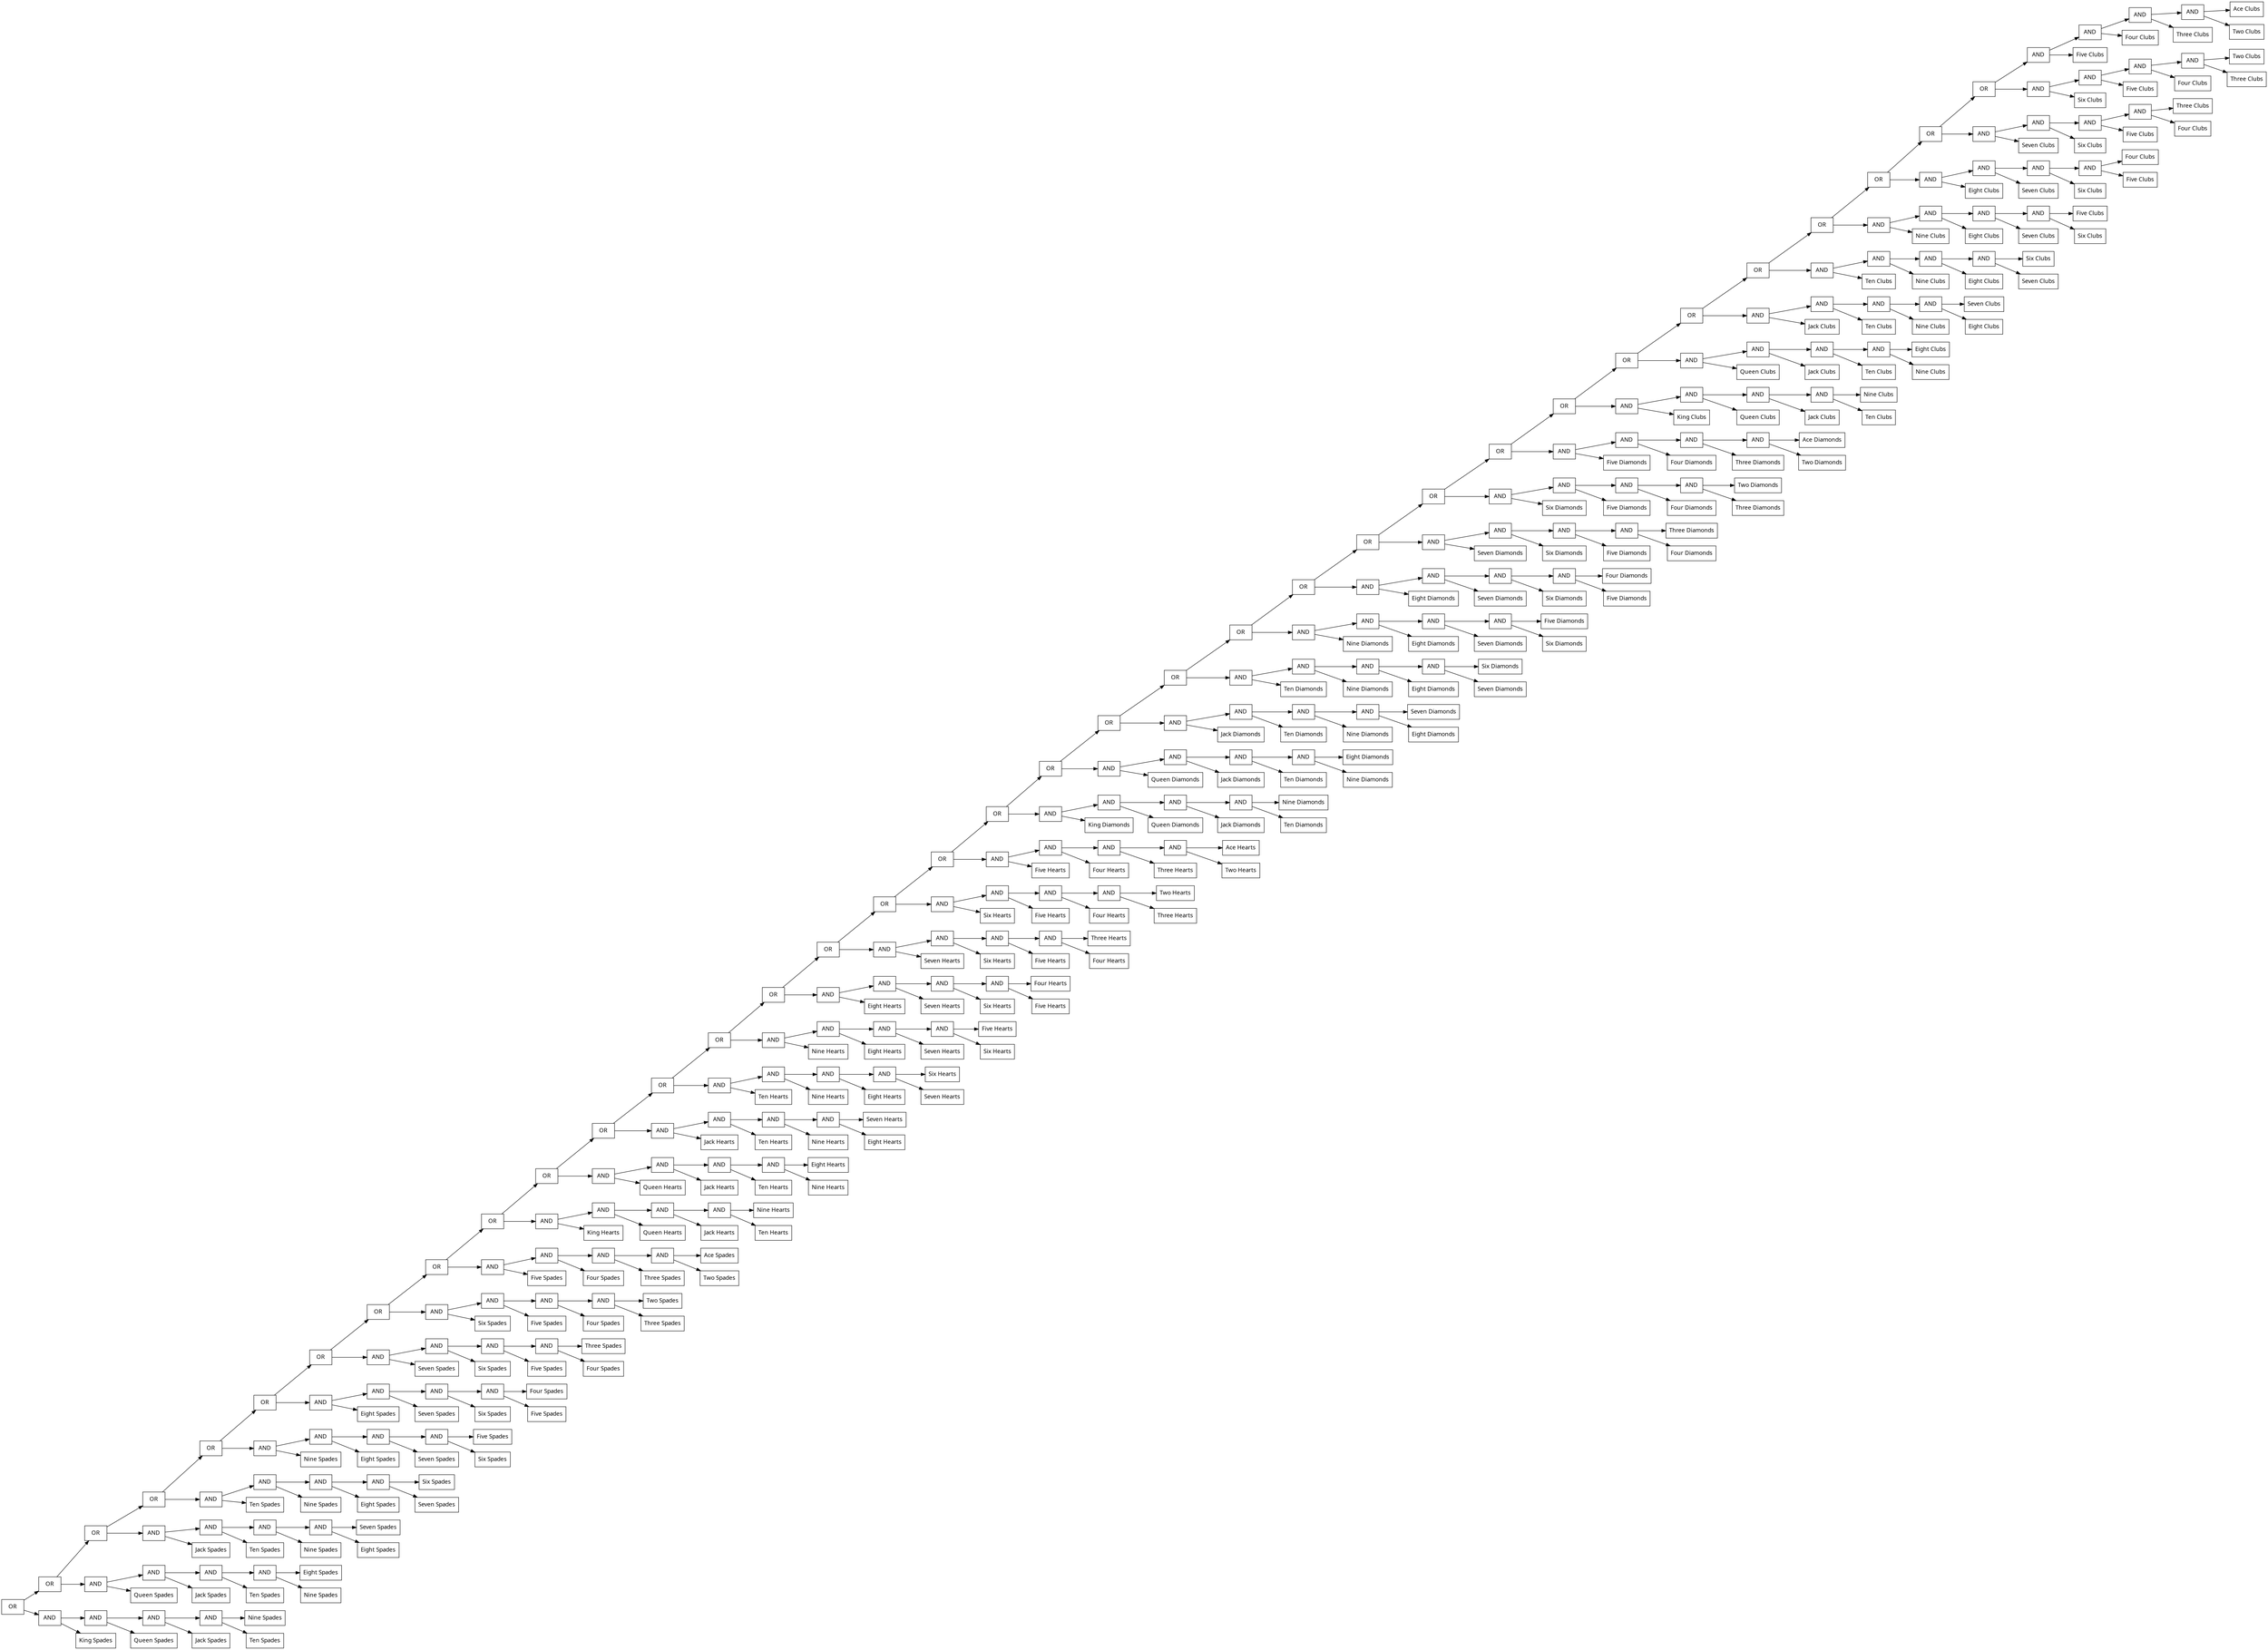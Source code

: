 digraph {
node [shape=record];
node [fontname=Sans];charset="UTF-8" splines=true splines=spline rankdir =LR
3196[label="OR"];
3196->3176;
3196->3195;
3176[label="OR"];
3176->3156;
3176->3175;
3195[label="AND"];
3195->3191;
3195->3194;
3156[label="OR"];
3156->3136;
3156->3155;
3175[label="AND"];
3175->3171;
3175->3174;
3191[label="AND"];
3191->3187;
3191->3190;
3194[label="King Spades"];
3136[label="OR"];
3136->3116;
3136->3135;
3155[label="AND"];
3155->3151;
3155->3154;
3171[label="AND"];
3171->3167;
3171->3170;
3174[label="Queen Spades"];
3187[label="AND"];
3187->3183;
3187->3186;
3190[label="Queen Spades"];
3116[label="OR"];
3116->3096;
3116->3115;
3135[label="AND"];
3135->3131;
3135->3134;
3151[label="AND"];
3151->3147;
3151->3150;
3154[label="Jack Spades"];
3167[label="AND"];
3167->3163;
3167->3166;
3170[label="Jack Spades"];
3183[label="AND"];
3183->3179;
3183->3182;
3186[label="Jack Spades"];
3096[label="OR"];
3096->3076;
3096->3095;
3115[label="AND"];
3115->3111;
3115->3114;
3131[label="AND"];
3131->3127;
3131->3130;
3134[label="Ten Spades"];
3147[label="AND"];
3147->3143;
3147->3146;
3150[label="Ten Spades"];
3163[label="AND"];
3163->3159;
3163->3162;
3166[label="Ten Spades"];
3179[label="Nine Spades"];
3182[label="Ten Spades"];
3076[label="OR"];
3076->3056;
3076->3075;
3095[label="AND"];
3095->3091;
3095->3094;
3111[label="AND"];
3111->3107;
3111->3110;
3114[label="Nine Spades"];
3127[label="AND"];
3127->3123;
3127->3126;
3130[label="Nine Spades"];
3143[label="AND"];
3143->3139;
3143->3142;
3146[label="Nine Spades"];
3159[label="Eight Spades"];
3162[label="Nine Spades"];
3056[label="OR"];
3056->3036;
3056->3055;
3075[label="AND"];
3075->3071;
3075->3074;
3091[label="AND"];
3091->3087;
3091->3090;
3094[label="Eight Spades"];
3107[label="AND"];
3107->3103;
3107->3106;
3110[label="Eight Spades"];
3123[label="AND"];
3123->3119;
3123->3122;
3126[label="Eight Spades"];
3139[label="Seven Spades"];
3142[label="Eight Spades"];
3036[label="OR"];
3036->3016;
3036->3035;
3055[label="AND"];
3055->3051;
3055->3054;
3071[label="AND"];
3071->3067;
3071->3070;
3074[label="Seven Spades"];
3087[label="AND"];
3087->3083;
3087->3086;
3090[label="Seven Spades"];
3103[label="AND"];
3103->3099;
3103->3102;
3106[label="Seven Spades"];
3119[label="Six Spades"];
3122[label="Seven Spades"];
3016[label="OR"];
3016->2996;
3016->3015;
3035[label="AND"];
3035->3031;
3035->3034;
3051[label="AND"];
3051->3047;
3051->3050;
3054[label="Six Spades"];
3067[label="AND"];
3067->3063;
3067->3066;
3070[label="Six Spades"];
3083[label="AND"];
3083->3079;
3083->3082;
3086[label="Six Spades"];
3099[label="Five Spades"];
3102[label="Six Spades"];
2996[label="OR"];
2996->2976;
2996->2995;
3015[label="AND"];
3015->3011;
3015->3014;
3031[label="AND"];
3031->3027;
3031->3030;
3034[label="Five Spades"];
3047[label="AND"];
3047->3043;
3047->3046;
3050[label="Five Spades"];
3063[label="AND"];
3063->3059;
3063->3062;
3066[label="Five Spades"];
3079[label="Four Spades"];
3082[label="Five Spades"];
2976[label="OR"];
2976->2956;
2976->2975;
2995[label="AND"];
2995->2991;
2995->2994;
3011[label="AND"];
3011->3007;
3011->3010;
3014[label="King Hearts"];
3027[label="AND"];
3027->3023;
3027->3026;
3030[label="Four Spades"];
3043[label="AND"];
3043->3039;
3043->3042;
3046[label="Four Spades"];
3059[label="Three Spades"];
3062[label="Four Spades"];
2956[label="OR"];
2956->2936;
2956->2955;
2975[label="AND"];
2975->2971;
2975->2974;
2991[label="AND"];
2991->2987;
2991->2990;
2994[label="Queen Hearts"];
3007[label="AND"];
3007->3003;
3007->3006;
3010[label="Queen Hearts"];
3023[label="AND"];
3023->3019;
3023->3022;
3026[label="Three Spades"];
3039[label="Two Spades"];
3042[label="Three Spades"];
2936[label="OR"];
2936->2916;
2936->2935;
2955[label="AND"];
2955->2951;
2955->2954;
2971[label="AND"];
2971->2967;
2971->2970;
2974[label="Jack Hearts"];
2987[label="AND"];
2987->2983;
2987->2986;
2990[label="Jack Hearts"];
3003[label="AND"];
3003->2999;
3003->3002;
3006[label="Jack Hearts"];
3019[label="Ace Spades"];
3022[label="Two Spades"];
2916[label="OR"];
2916->2896;
2916->2915;
2935[label="AND"];
2935->2931;
2935->2934;
2951[label="AND"];
2951->2947;
2951->2950;
2954[label="Ten Hearts"];
2967[label="AND"];
2967->2963;
2967->2966;
2970[label="Ten Hearts"];
2983[label="AND"];
2983->2979;
2983->2982;
2986[label="Ten Hearts"];
2999[label="Nine Hearts"];
3002[label="Ten Hearts"];
2896[label="OR"];
2896->2876;
2896->2895;
2915[label="AND"];
2915->2911;
2915->2914;
2931[label="AND"];
2931->2927;
2931->2930;
2934[label="Nine Hearts"];
2947[label="AND"];
2947->2943;
2947->2946;
2950[label="Nine Hearts"];
2963[label="AND"];
2963->2959;
2963->2962;
2966[label="Nine Hearts"];
2979[label="Eight Hearts"];
2982[label="Nine Hearts"];
2876[label="OR"];
2876->2856;
2876->2875;
2895[label="AND"];
2895->2891;
2895->2894;
2911[label="AND"];
2911->2907;
2911->2910;
2914[label="Eight Hearts"];
2927[label="AND"];
2927->2923;
2927->2926;
2930[label="Eight Hearts"];
2943[label="AND"];
2943->2939;
2943->2942;
2946[label="Eight Hearts"];
2959[label="Seven Hearts"];
2962[label="Eight Hearts"];
2856[label="OR"];
2856->2836;
2856->2855;
2875[label="AND"];
2875->2871;
2875->2874;
2891[label="AND"];
2891->2887;
2891->2890;
2894[label="Seven Hearts"];
2907[label="AND"];
2907->2903;
2907->2906;
2910[label="Seven Hearts"];
2923[label="AND"];
2923->2919;
2923->2922;
2926[label="Seven Hearts"];
2939[label="Six Hearts"];
2942[label="Seven Hearts"];
2836[label="OR"];
2836->2816;
2836->2835;
2855[label="AND"];
2855->2851;
2855->2854;
2871[label="AND"];
2871->2867;
2871->2870;
2874[label="Six Hearts"];
2887[label="AND"];
2887->2883;
2887->2886;
2890[label="Six Hearts"];
2903[label="AND"];
2903->2899;
2903->2902;
2906[label="Six Hearts"];
2919[label="Five Hearts"];
2922[label="Six Hearts"];
2816[label="OR"];
2816->2796;
2816->2815;
2835[label="AND"];
2835->2831;
2835->2834;
2851[label="AND"];
2851->2847;
2851->2850;
2854[label="Five Hearts"];
2867[label="AND"];
2867->2863;
2867->2866;
2870[label="Five Hearts"];
2883[label="AND"];
2883->2879;
2883->2882;
2886[label="Five Hearts"];
2899[label="Four Hearts"];
2902[label="Five Hearts"];
2796[label="OR"];
2796->2776;
2796->2795;
2815[label="AND"];
2815->2811;
2815->2814;
2831[label="AND"];
2831->2827;
2831->2830;
2834[label="King Diamonds"];
2847[label="AND"];
2847->2843;
2847->2846;
2850[label="Four Hearts"];
2863[label="AND"];
2863->2859;
2863->2862;
2866[label="Four Hearts"];
2879[label="Three Hearts"];
2882[label="Four Hearts"];
2776[label="OR"];
2776->2756;
2776->2775;
2795[label="AND"];
2795->2791;
2795->2794;
2811[label="AND"];
2811->2807;
2811->2810;
2814[label="Queen Diamonds"];
2827[label="AND"];
2827->2823;
2827->2826;
2830[label="Queen Diamonds"];
2843[label="AND"];
2843->2839;
2843->2842;
2846[label="Three Hearts"];
2859[label="Two Hearts"];
2862[label="Three Hearts"];
2756[label="OR"];
2756->2736;
2756->2755;
2775[label="AND"];
2775->2771;
2775->2774;
2791[label="AND"];
2791->2787;
2791->2790;
2794[label="Jack Diamonds"];
2807[label="AND"];
2807->2803;
2807->2806;
2810[label="Jack Diamonds"];
2823[label="AND"];
2823->2819;
2823->2822;
2826[label="Jack Diamonds"];
2839[label="Ace Hearts"];
2842[label="Two Hearts"];
2736[label="OR"];
2736->2716;
2736->2735;
2755[label="AND"];
2755->2751;
2755->2754;
2771[label="AND"];
2771->2767;
2771->2770;
2774[label="Ten Diamonds"];
2787[label="AND"];
2787->2783;
2787->2786;
2790[label="Ten Diamonds"];
2803[label="AND"];
2803->2799;
2803->2802;
2806[label="Ten Diamonds"];
2819[label="Nine Diamonds"];
2822[label="Ten Diamonds"];
2716[label="OR"];
2716->2696;
2716->2715;
2735[label="AND"];
2735->2731;
2735->2734;
2751[label="AND"];
2751->2747;
2751->2750;
2754[label="Nine Diamonds"];
2767[label="AND"];
2767->2763;
2767->2766;
2770[label="Nine Diamonds"];
2783[label="AND"];
2783->2779;
2783->2782;
2786[label="Nine Diamonds"];
2799[label="Eight Diamonds"];
2802[label="Nine Diamonds"];
2696[label="OR"];
2696->2676;
2696->2695;
2715[label="AND"];
2715->2711;
2715->2714;
2731[label="AND"];
2731->2727;
2731->2730;
2734[label="Eight Diamonds"];
2747[label="AND"];
2747->2743;
2747->2746;
2750[label="Eight Diamonds"];
2763[label="AND"];
2763->2759;
2763->2762;
2766[label="Eight Diamonds"];
2779[label="Seven Diamonds"];
2782[label="Eight Diamonds"];
2676[label="OR"];
2676->2656;
2676->2675;
2695[label="AND"];
2695->2691;
2695->2694;
2711[label="AND"];
2711->2707;
2711->2710;
2714[label="Seven Diamonds"];
2727[label="AND"];
2727->2723;
2727->2726;
2730[label="Seven Diamonds"];
2743[label="AND"];
2743->2739;
2743->2742;
2746[label="Seven Diamonds"];
2759[label="Six Diamonds"];
2762[label="Seven Diamonds"];
2656[label="OR"];
2656->2636;
2656->2655;
2675[label="AND"];
2675->2671;
2675->2674;
2691[label="AND"];
2691->2687;
2691->2690;
2694[label="Six Diamonds"];
2707[label="AND"];
2707->2703;
2707->2706;
2710[label="Six Diamonds"];
2723[label="AND"];
2723->2719;
2723->2722;
2726[label="Six Diamonds"];
2739[label="Five Diamonds"];
2742[label="Six Diamonds"];
2636[label="OR"];
2636->2616;
2636->2635;
2655[label="AND"];
2655->2651;
2655->2654;
2671[label="AND"];
2671->2667;
2671->2670;
2674[label="Five Diamonds"];
2687[label="AND"];
2687->2683;
2687->2686;
2690[label="Five Diamonds"];
2703[label="AND"];
2703->2699;
2703->2702;
2706[label="Five Diamonds"];
2719[label="Four Diamonds"];
2722[label="Five Diamonds"];
2616[label="OR"];
2616->2596;
2616->2615;
2635[label="AND"];
2635->2631;
2635->2634;
2651[label="AND"];
2651->2647;
2651->2650;
2654[label="King Clubs"];
2667[label="AND"];
2667->2663;
2667->2666;
2670[label="Four Diamonds"];
2683[label="AND"];
2683->2679;
2683->2682;
2686[label="Four Diamonds"];
2699[label="Three Diamonds"];
2702[label="Four Diamonds"];
2596[label="OR"];
2596->2576;
2596->2595;
2615[label="AND"];
2615->2611;
2615->2614;
2631[label="AND"];
2631->2627;
2631->2630;
2634[label="Queen Clubs"];
2647[label="AND"];
2647->2643;
2647->2646;
2650[label="Queen Clubs"];
2663[label="AND"];
2663->2659;
2663->2662;
2666[label="Three Diamonds"];
2679[label="Two Diamonds"];
2682[label="Three Diamonds"];
2576[label="OR"];
2576->2556;
2576->2575;
2595[label="AND"];
2595->2591;
2595->2594;
2611[label="AND"];
2611->2607;
2611->2610;
2614[label="Jack Clubs"];
2627[label="AND"];
2627->2623;
2627->2626;
2630[label="Jack Clubs"];
2643[label="AND"];
2643->2639;
2643->2642;
2646[label="Jack Clubs"];
2659[label="Ace Diamonds"];
2662[label="Two Diamonds"];
2556[label="OR"];
2556->2536;
2556->2555;
2575[label="AND"];
2575->2571;
2575->2574;
2591[label="AND"];
2591->2587;
2591->2590;
2594[label="Ten Clubs"];
2607[label="AND"];
2607->2603;
2607->2606;
2610[label="Ten Clubs"];
2623[label="AND"];
2623->2619;
2623->2622;
2626[label="Ten Clubs"];
2639[label="Nine Clubs"];
2642[label="Ten Clubs"];
2536[label="OR"];
2536->2516;
2536->2535;
2555[label="AND"];
2555->2551;
2555->2554;
2571[label="AND"];
2571->2567;
2571->2570;
2574[label="Nine Clubs"];
2587[label="AND"];
2587->2583;
2587->2586;
2590[label="Nine Clubs"];
2603[label="AND"];
2603->2599;
2603->2602;
2606[label="Nine Clubs"];
2619[label="Eight Clubs"];
2622[label="Nine Clubs"];
2516[label="OR"];
2516->2496;
2516->2515;
2535[label="AND"];
2535->2531;
2535->2534;
2551[label="AND"];
2551->2547;
2551->2550;
2554[label="Eight Clubs"];
2567[label="AND"];
2567->2563;
2567->2566;
2570[label="Eight Clubs"];
2583[label="AND"];
2583->2579;
2583->2582;
2586[label="Eight Clubs"];
2599[label="Seven Clubs"];
2602[label="Eight Clubs"];
2496[label="AND"];
2496->2492;
2496->2495;
2515[label="AND"];
2515->2511;
2515->2514;
2531[label="AND"];
2531->2527;
2531->2530;
2534[label="Seven Clubs"];
2547[label="AND"];
2547->2543;
2547->2546;
2550[label="Seven Clubs"];
2563[label="AND"];
2563->2559;
2563->2562;
2566[label="Seven Clubs"];
2579[label="Six Clubs"];
2582[label="Seven Clubs"];
2492[label="AND"];
2492->2488;
2492->2491;
2495[label="Five Clubs"];
2511[label="AND"];
2511->2507;
2511->2510;
2514[label="Six Clubs"];
2527[label="AND"];
2527->2523;
2527->2526;
2530[label="Six Clubs"];
2543[label="AND"];
2543->2539;
2543->2542;
2546[label="Six Clubs"];
2559[label="Five Clubs"];
2562[label="Six Clubs"];
2488[label="AND"];
2488->2484;
2488->2487;
2491[label="Four Clubs"];
2507[label="AND"];
2507->2503;
2507->2506;
2510[label="Five Clubs"];
2523[label="AND"];
2523->2519;
2523->2522;
2526[label="Five Clubs"];
2539[label="Four Clubs"];
2542[label="Five Clubs"];
2484[label="AND"];
2484->2480;
2484->2483;
2487[label="Three Clubs"];
2503[label="AND"];
2503->2499;
2503->2502;
2506[label="Four Clubs"];
2519[label="Three Clubs"];
2522[label="Four Clubs"];
2480[label="Ace Clubs"];
2483[label="Two Clubs"];
2499[label="Two Clubs"];
2502[label="Three Clubs"];
}
